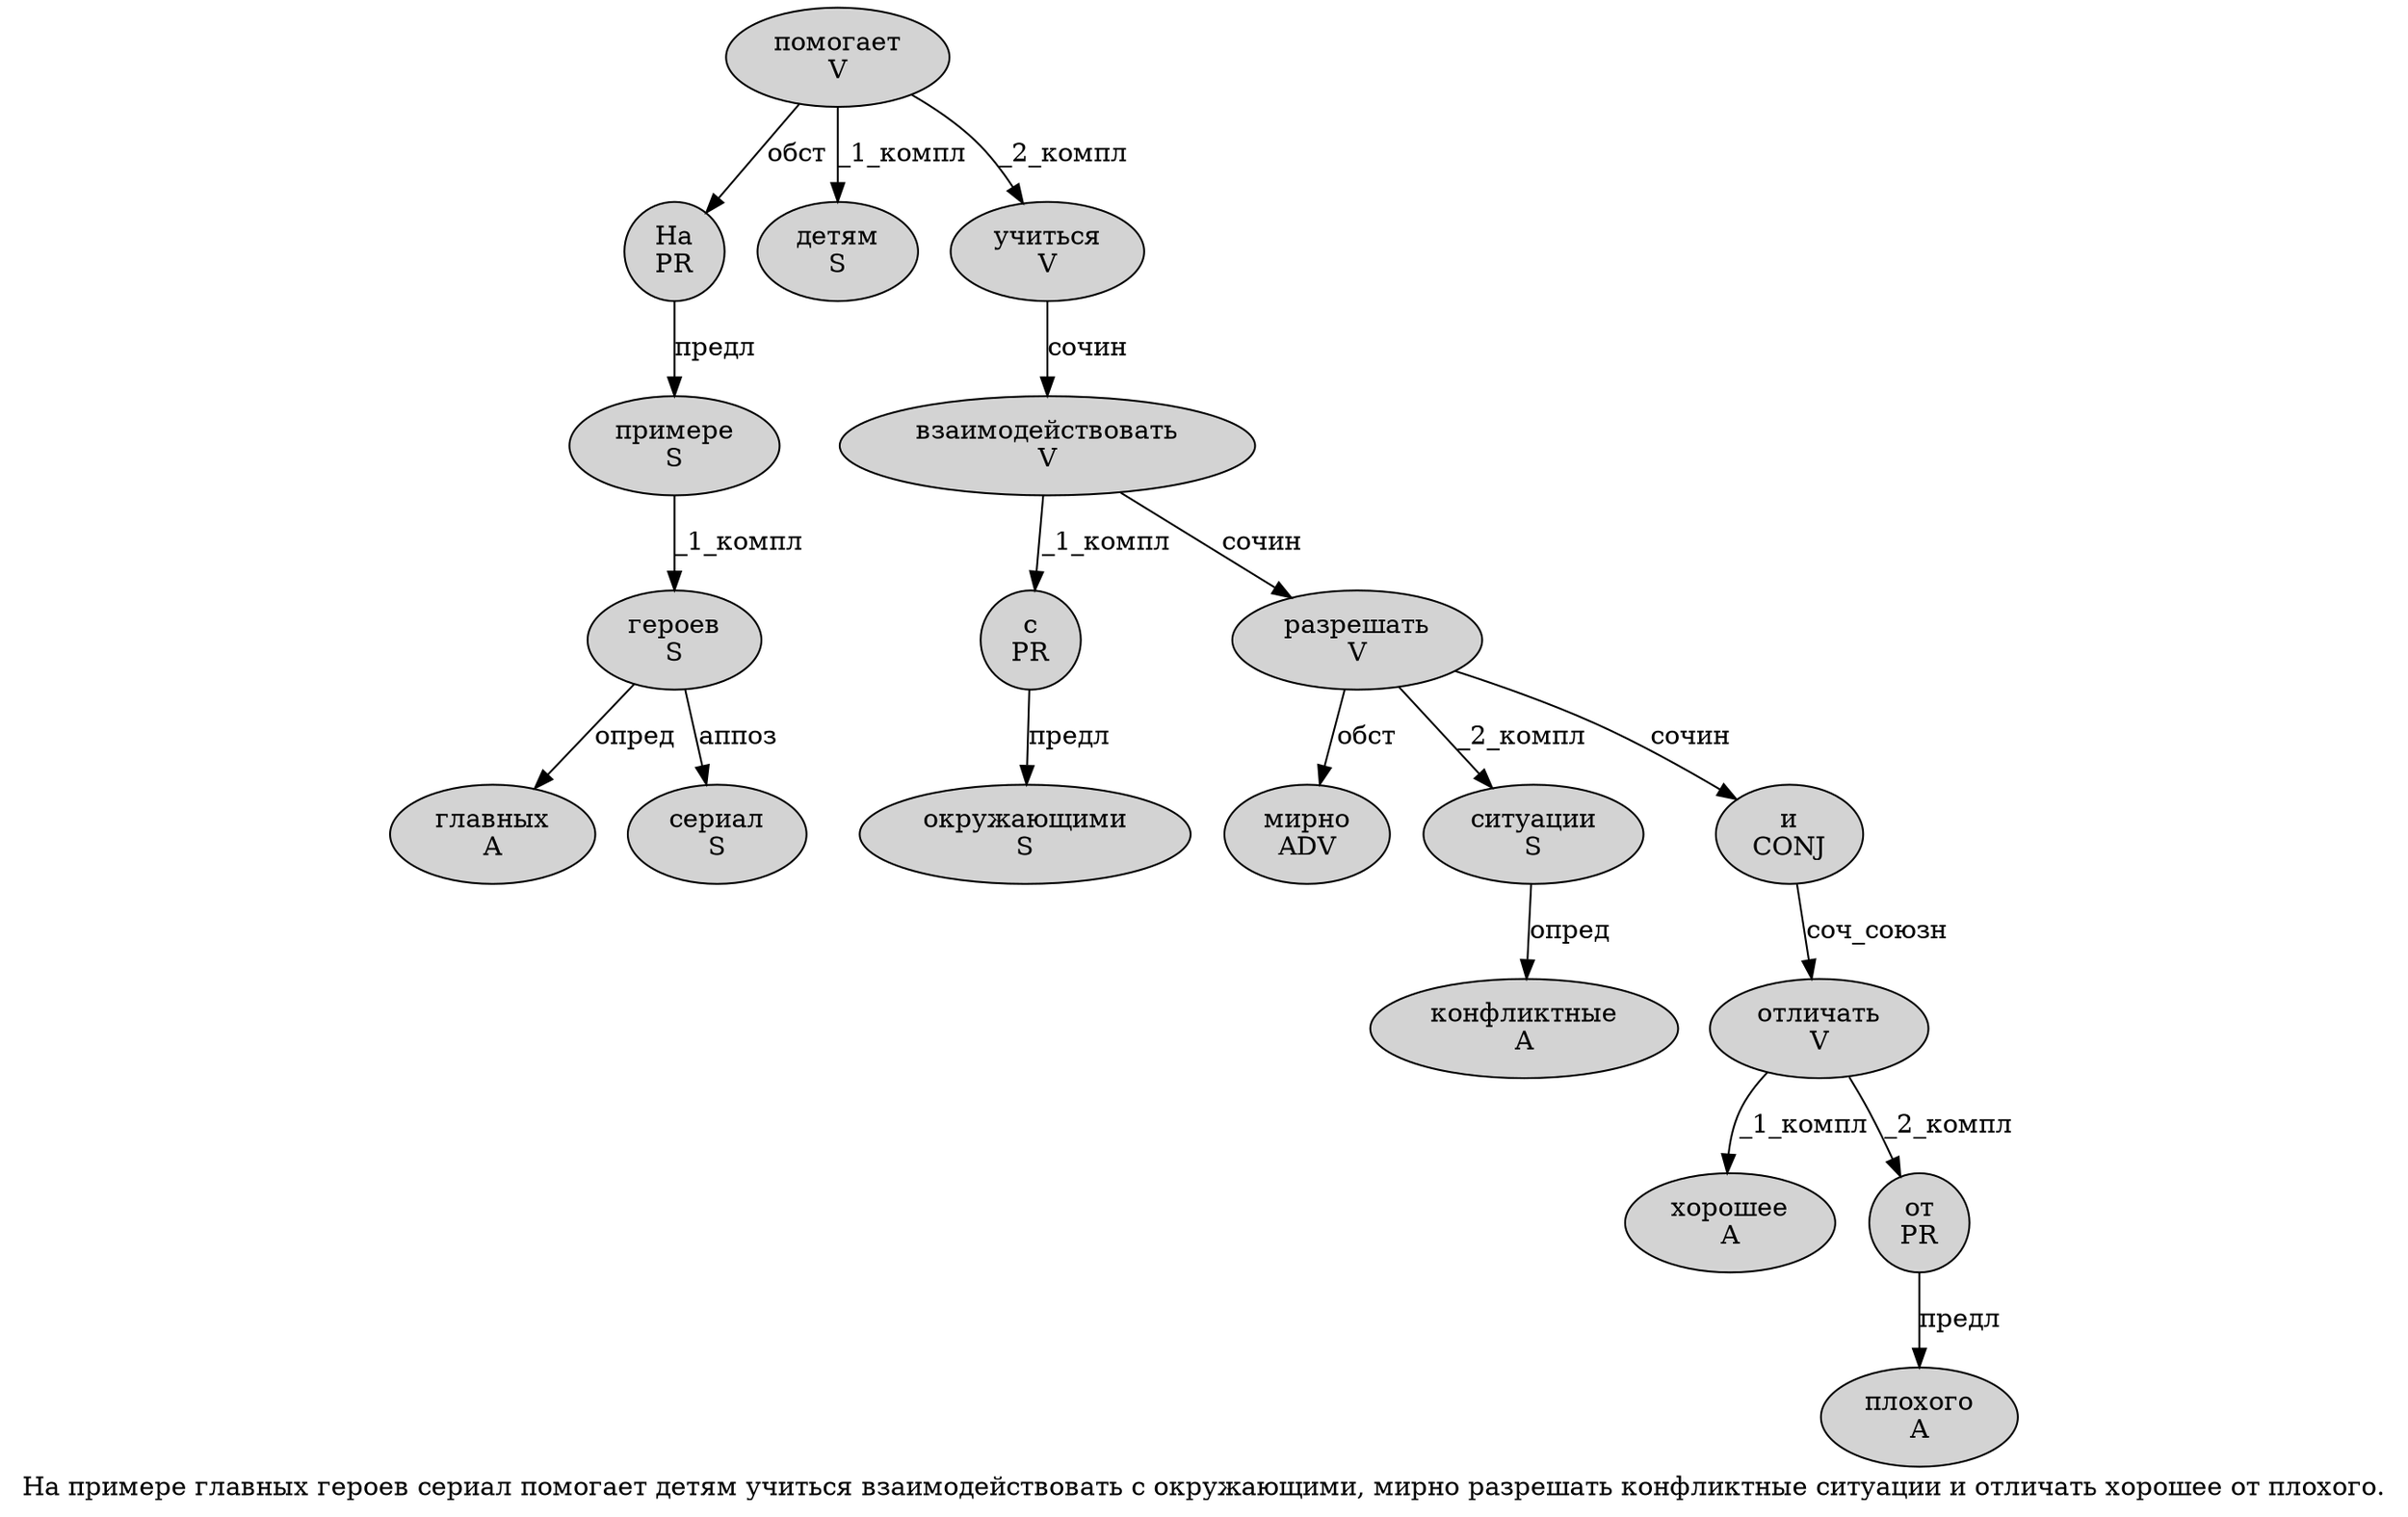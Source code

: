 digraph SENTENCE_1383 {
	graph [label="На примере главных героев сериал помогает детям учиться взаимодействовать с окружающими, мирно разрешать конфликтные ситуации и отличать хорошее от плохого."]
	node [style=filled]
		0 [label="На
PR" color="" fillcolor=lightgray penwidth=1 shape=ellipse]
		1 [label="примере
S" color="" fillcolor=lightgray penwidth=1 shape=ellipse]
		2 [label="главных
A" color="" fillcolor=lightgray penwidth=1 shape=ellipse]
		3 [label="героев
S" color="" fillcolor=lightgray penwidth=1 shape=ellipse]
		4 [label="сериал
S" color="" fillcolor=lightgray penwidth=1 shape=ellipse]
		5 [label="помогает
V" color="" fillcolor=lightgray penwidth=1 shape=ellipse]
		6 [label="детям
S" color="" fillcolor=lightgray penwidth=1 shape=ellipse]
		7 [label="учиться
V" color="" fillcolor=lightgray penwidth=1 shape=ellipse]
		8 [label="взаимодействовать
V" color="" fillcolor=lightgray penwidth=1 shape=ellipse]
		9 [label="с
PR" color="" fillcolor=lightgray penwidth=1 shape=ellipse]
		10 [label="окружающими
S" color="" fillcolor=lightgray penwidth=1 shape=ellipse]
		12 [label="мирно
ADV" color="" fillcolor=lightgray penwidth=1 shape=ellipse]
		13 [label="разрешать
V" color="" fillcolor=lightgray penwidth=1 shape=ellipse]
		14 [label="конфликтные
A" color="" fillcolor=lightgray penwidth=1 shape=ellipse]
		15 [label="ситуации
S" color="" fillcolor=lightgray penwidth=1 shape=ellipse]
		16 [label="и
CONJ" color="" fillcolor=lightgray penwidth=1 shape=ellipse]
		17 [label="отличать
V" color="" fillcolor=lightgray penwidth=1 shape=ellipse]
		18 [label="хорошее
A" color="" fillcolor=lightgray penwidth=1 shape=ellipse]
		19 [label="от
PR" color="" fillcolor=lightgray penwidth=1 shape=ellipse]
		20 [label="плохого
A" color="" fillcolor=lightgray penwidth=1 shape=ellipse]
			1 -> 3 [label="_1_компл"]
			13 -> 12 [label="обст"]
			13 -> 15 [label="_2_компл"]
			13 -> 16 [label="сочин"]
			3 -> 2 [label="опред"]
			3 -> 4 [label="аппоз"]
			19 -> 20 [label="предл"]
			0 -> 1 [label="предл"]
			17 -> 18 [label="_1_компл"]
			17 -> 19 [label="_2_компл"]
			9 -> 10 [label="предл"]
			16 -> 17 [label="соч_союзн"]
			7 -> 8 [label="сочин"]
			15 -> 14 [label="опред"]
			8 -> 9 [label="_1_компл"]
			8 -> 13 [label="сочин"]
			5 -> 0 [label="обст"]
			5 -> 6 [label="_1_компл"]
			5 -> 7 [label="_2_компл"]
}